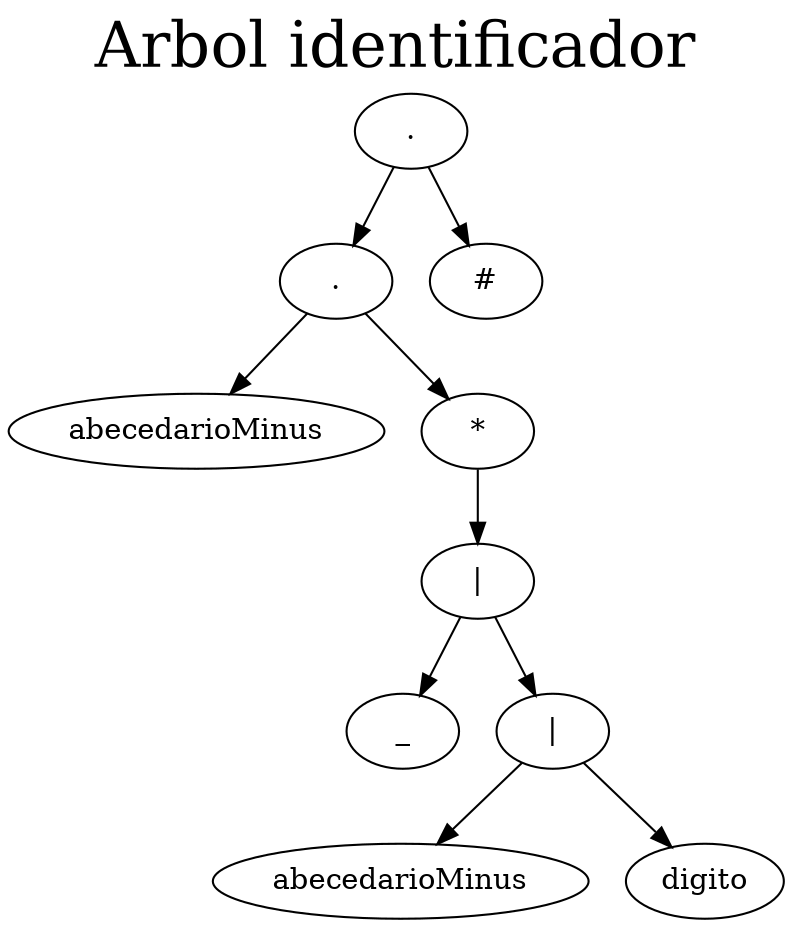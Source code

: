 digraph G{
 graph [dpi=1000];
 label=<Arbol identificador>
 labelloc = t;
 fontsize = 30; 
 splines=false;

noded5f5f6e7884e4138bfc5dbd478b3f167[label="."];
	noded5f5f6e7884e4138bfc5dbd478b3f167 -> noded8c79559b95042989385bd1811d4a2e8;
noded8c79559b95042989385bd1811d4a2e8[label="."];
	noded8c79559b95042989385bd1811d4a2e8 -> node429f93bb04a5488cb600cc9b3762177d;
node429f93bb04a5488cb600cc9b3762177d[label="abecedarioMinus"];
	noded8c79559b95042989385bd1811d4a2e8 -> noded5dbec6dd50545908875c8421d2bb703;
noded5dbec6dd50545908875c8421d2bb703[label="*"];
	noded5dbec6dd50545908875c8421d2bb703 -> node7b3d3a5999d3405fbfca858df3f6a237;
node7b3d3a5999d3405fbfca858df3f6a237[label="|"];
	node7b3d3a5999d3405fbfca858df3f6a237 -> node19478920f66b4b50897b385a38926c5b;
node19478920f66b4b50897b385a38926c5b[label="_"];
	node7b3d3a5999d3405fbfca858df3f6a237 -> node98b58e46c53b4711b0f2512e9f3b320d;
node98b58e46c53b4711b0f2512e9f3b320d[label="|"];
	node98b58e46c53b4711b0f2512e9f3b320d -> node7c24cebd34ab441e8a65c939cd6fc51a;
node7c24cebd34ab441e8a65c939cd6fc51a[label="abecedarioMinus"];
	node98b58e46c53b4711b0f2512e9f3b320d -> node922cd8c7efa54528b8e9f0a41027a39c;
node922cd8c7efa54528b8e9f0a41027a39c[label="digito"];
	noded5f5f6e7884e4138bfc5dbd478b3f167 -> noded3c4e44b5049499687a7ffb895a4aefd;
noded3c4e44b5049499687a7ffb895a4aefd[label="#"];
}